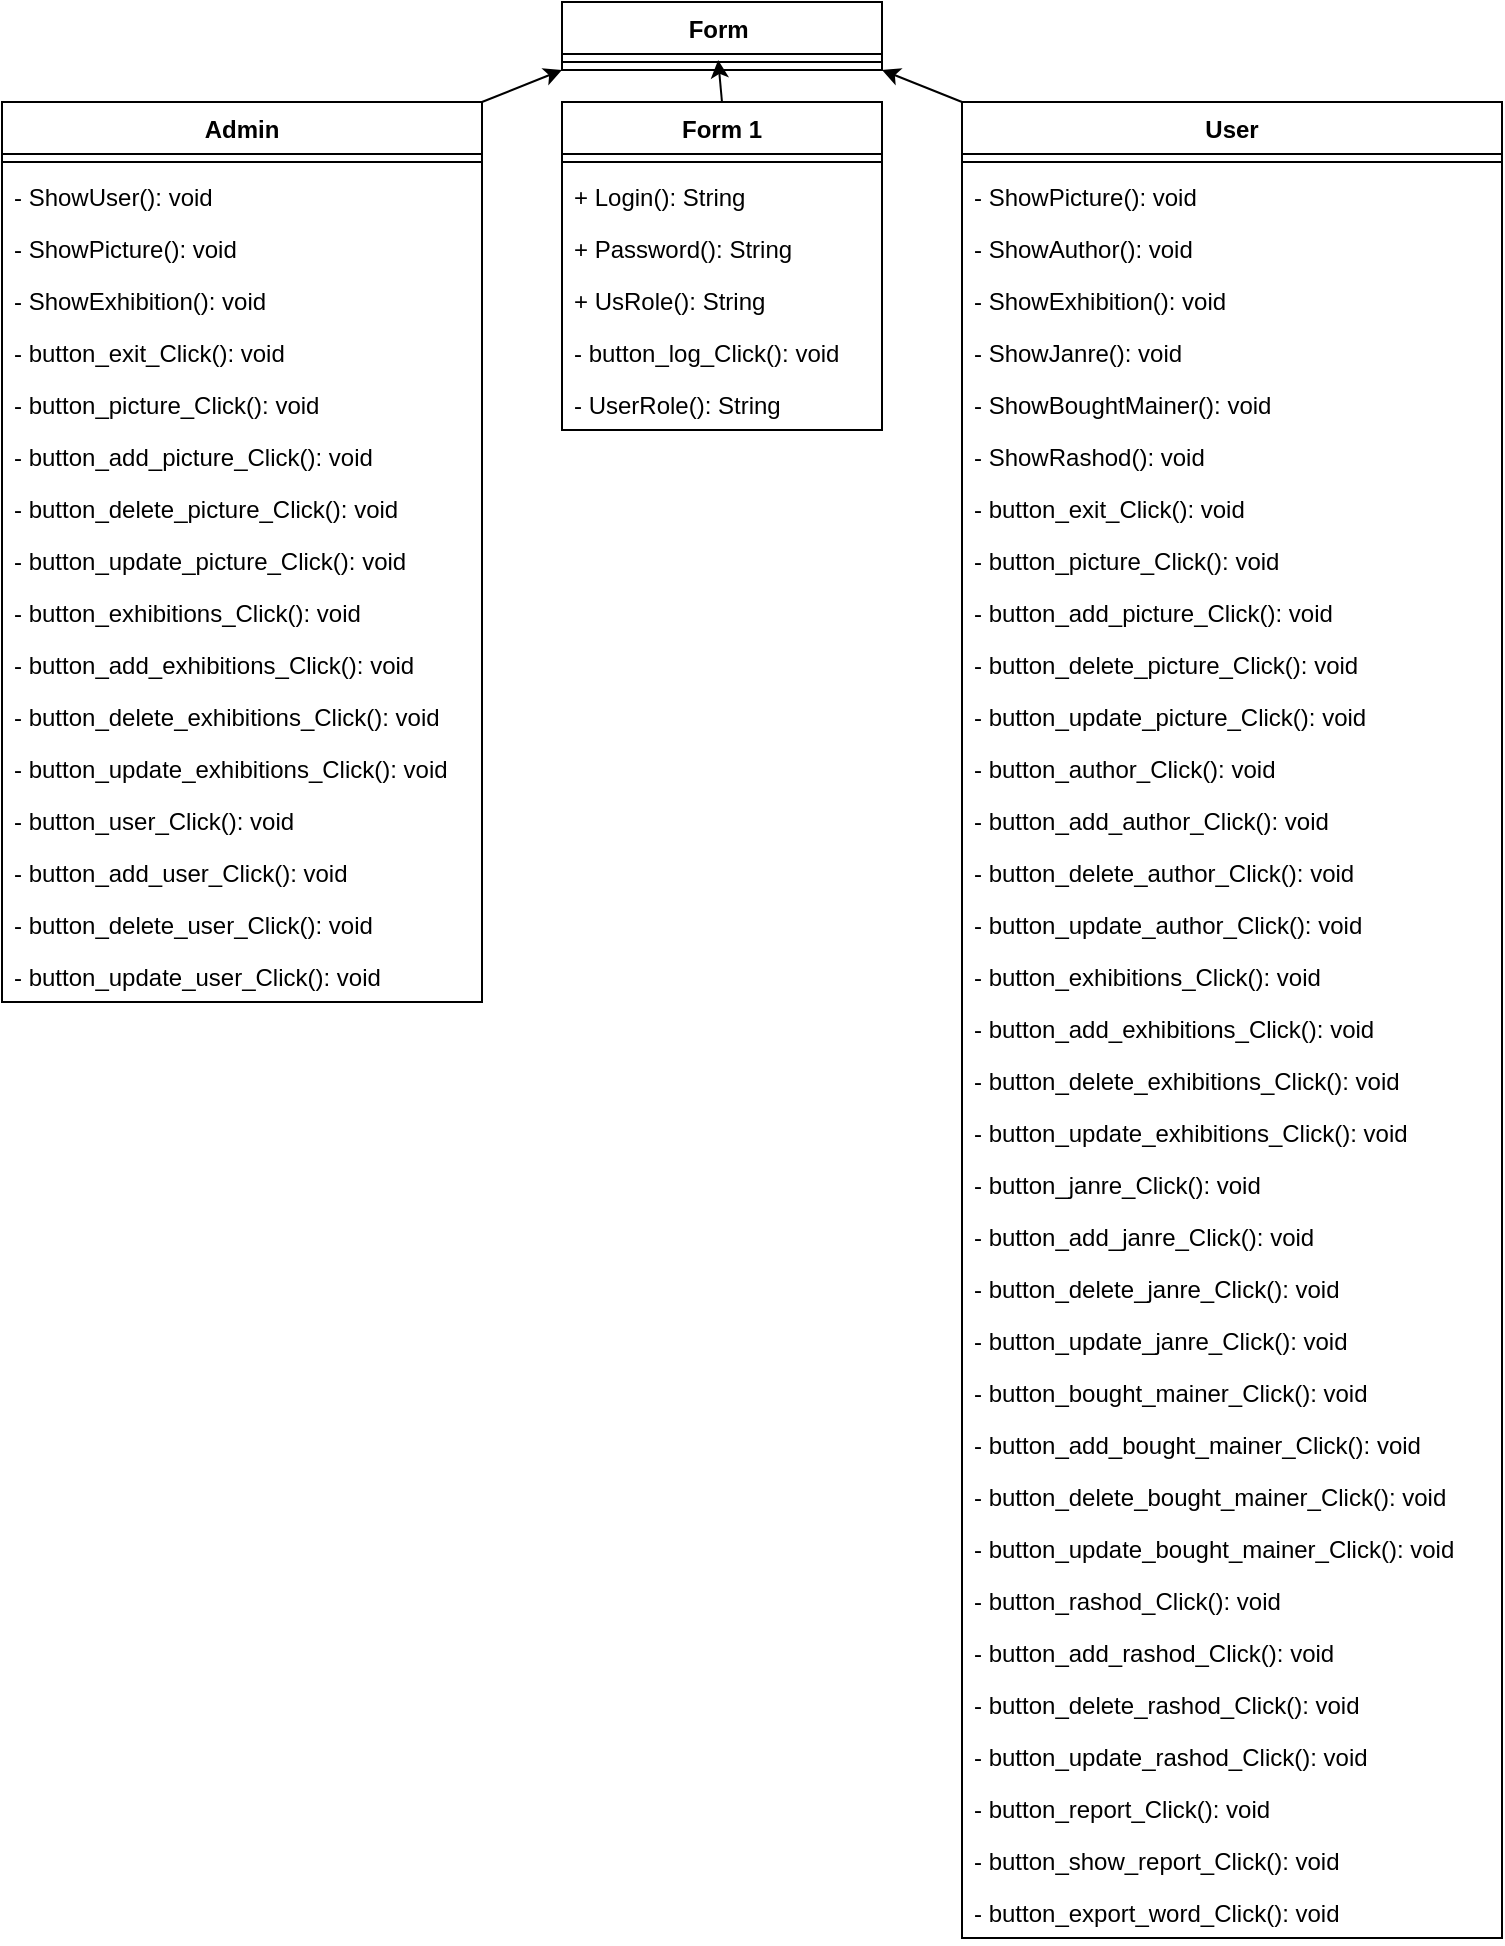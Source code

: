 <mxfile version="20.8.18" type="device"><diagram name="Страница 1" id="fVDKIBmyn388tIaC_p9M"><mxGraphModel dx="906" dy="1780" grid="1" gridSize="10" guides="1" tooltips="1" connect="1" arrows="1" fold="1" page="1" pageScale="1" pageWidth="827" pageHeight="1169" math="0" shadow="0"><root><mxCell id="0"/><mxCell id="1" parent="0"/><mxCell id="k29mCUqTMaR6BbhdZRaX-1" value="Form&amp;nbsp;" style="swimlane;fontStyle=1;align=center;verticalAlign=top;childLayout=stackLayout;horizontal=1;startSize=26;horizontalStack=0;resizeParent=1;resizeParentMax=0;resizeLast=0;collapsible=1;marginBottom=0;whiteSpace=wrap;html=1;" parent="1" vertex="1"><mxGeometry x="320" y="-1160" width="160" height="34" as="geometry"/></mxCell><mxCell id="k29mCUqTMaR6BbhdZRaX-3" value="" style="line;strokeWidth=1;fillColor=none;align=left;verticalAlign=middle;spacingTop=-1;spacingLeft=3;spacingRight=3;rotatable=0;labelPosition=right;points=[];portConstraint=eastwest;strokeColor=inherit;" parent="k29mCUqTMaR6BbhdZRaX-1" vertex="1"><mxGeometry y="26" width="160" height="8" as="geometry"/></mxCell><mxCell id="k29mCUqTMaR6BbhdZRaX-5" value="Admin&lt;br&gt;" style="swimlane;fontStyle=1;align=center;verticalAlign=top;childLayout=stackLayout;horizontal=1;startSize=26;horizontalStack=0;resizeParent=1;resizeParentMax=0;resizeLast=0;collapsible=1;marginBottom=0;whiteSpace=wrap;html=1;" parent="1" vertex="1"><mxGeometry x="40" y="-1110" width="240" height="450" as="geometry"/></mxCell><mxCell id="k29mCUqTMaR6BbhdZRaX-7" value="" style="line;strokeWidth=1;fillColor=none;align=left;verticalAlign=middle;spacingTop=-1;spacingLeft=3;spacingRight=3;rotatable=0;labelPosition=right;points=[];portConstraint=eastwest;strokeColor=inherit;" parent="k29mCUqTMaR6BbhdZRaX-5" vertex="1"><mxGeometry y="26" width="240" height="8" as="geometry"/></mxCell><mxCell id="UHsyn3VvbR_Qv15ECPNb-41" value="-&amp;nbsp;ShowUser(): void" style="text;strokeColor=none;fillColor=none;align=left;verticalAlign=top;spacingLeft=4;spacingRight=4;overflow=hidden;rotatable=0;points=[[0,0.5],[1,0.5]];portConstraint=eastwest;whiteSpace=wrap;html=1;" vertex="1" parent="k29mCUqTMaR6BbhdZRaX-5"><mxGeometry y="34" width="240" height="26" as="geometry"/></mxCell><mxCell id="k29mCUqTMaR6BbhdZRaX-8" value="- ShowPicture(): void" style="text;strokeColor=none;fillColor=none;align=left;verticalAlign=top;spacingLeft=4;spacingRight=4;overflow=hidden;rotatable=0;points=[[0,0.5],[1,0.5]];portConstraint=eastwest;whiteSpace=wrap;html=1;" parent="k29mCUqTMaR6BbhdZRaX-5" vertex="1"><mxGeometry y="60" width="240" height="26" as="geometry"/></mxCell><mxCell id="UHsyn3VvbR_Qv15ECPNb-1" value="-&amp;nbsp;ShowExhibition(): void" style="text;strokeColor=none;fillColor=none;align=left;verticalAlign=top;spacingLeft=4;spacingRight=4;overflow=hidden;rotatable=0;points=[[0,0.5],[1,0.5]];portConstraint=eastwest;whiteSpace=wrap;html=1;" vertex="1" parent="k29mCUqTMaR6BbhdZRaX-5"><mxGeometry y="86" width="240" height="26" as="geometry"/></mxCell><mxCell id="UHsyn3VvbR_Qv15ECPNb-2" value="-&amp;nbsp;button_exit_Click(): void" style="text;strokeColor=none;fillColor=none;align=left;verticalAlign=top;spacingLeft=4;spacingRight=4;overflow=hidden;rotatable=0;points=[[0,0.5],[1,0.5]];portConstraint=eastwest;whiteSpace=wrap;html=1;" vertex="1" parent="k29mCUqTMaR6BbhdZRaX-5"><mxGeometry y="112" width="240" height="26" as="geometry"/></mxCell><mxCell id="UHsyn3VvbR_Qv15ECPNb-3" value="- button_picture_Click(): void" style="text;strokeColor=none;fillColor=none;align=left;verticalAlign=top;spacingLeft=4;spacingRight=4;overflow=hidden;rotatable=0;points=[[0,0.5],[1,0.5]];portConstraint=eastwest;whiteSpace=wrap;html=1;" vertex="1" parent="k29mCUqTMaR6BbhdZRaX-5"><mxGeometry y="138" width="240" height="26" as="geometry"/></mxCell><mxCell id="UHsyn3VvbR_Qv15ECPNb-4" value="-&amp;nbsp;button_add_picture_Click(): void" style="text;strokeColor=none;fillColor=none;align=left;verticalAlign=top;spacingLeft=4;spacingRight=4;overflow=hidden;rotatable=0;points=[[0,0.5],[1,0.5]];portConstraint=eastwest;whiteSpace=wrap;html=1;" vertex="1" parent="k29mCUqTMaR6BbhdZRaX-5"><mxGeometry y="164" width="240" height="26" as="geometry"/></mxCell><mxCell id="UHsyn3VvbR_Qv15ECPNb-5" value="-&amp;nbsp;button_delete_picture_Click(): void" style="text;strokeColor=none;fillColor=none;align=left;verticalAlign=top;spacingLeft=4;spacingRight=4;overflow=hidden;rotatable=0;points=[[0,0.5],[1,0.5]];portConstraint=eastwest;whiteSpace=wrap;html=1;" vertex="1" parent="k29mCUqTMaR6BbhdZRaX-5"><mxGeometry y="190" width="240" height="26" as="geometry"/></mxCell><mxCell id="UHsyn3VvbR_Qv15ECPNb-47" value="- button_update_picture_Click(): void" style="text;strokeColor=none;fillColor=none;align=left;verticalAlign=top;spacingLeft=4;spacingRight=4;overflow=hidden;rotatable=0;points=[[0,0.5],[1,0.5]];portConstraint=eastwest;whiteSpace=wrap;html=1;" vertex="1" parent="k29mCUqTMaR6BbhdZRaX-5"><mxGeometry y="216" width="240" height="26" as="geometry"/></mxCell><mxCell id="UHsyn3VvbR_Qv15ECPNb-46" value="-&amp;nbsp;button_exhibitions_Click(): void" style="text;strokeColor=none;fillColor=none;align=left;verticalAlign=top;spacingLeft=4;spacingRight=4;overflow=hidden;rotatable=0;points=[[0,0.5],[1,0.5]];portConstraint=eastwest;whiteSpace=wrap;html=1;" vertex="1" parent="k29mCUqTMaR6BbhdZRaX-5"><mxGeometry y="242" width="240" height="26" as="geometry"/></mxCell><mxCell id="UHsyn3VvbR_Qv15ECPNb-45" value="-&amp;nbsp;button_add_exhibitions_Click(): void" style="text;strokeColor=none;fillColor=none;align=left;verticalAlign=top;spacingLeft=4;spacingRight=4;overflow=hidden;rotatable=0;points=[[0,0.5],[1,0.5]];portConstraint=eastwest;whiteSpace=wrap;html=1;" vertex="1" parent="k29mCUqTMaR6BbhdZRaX-5"><mxGeometry y="268" width="240" height="26" as="geometry"/></mxCell><mxCell id="UHsyn3VvbR_Qv15ECPNb-44" value="-&amp;nbsp;button_delete_exhibitions_Click(): void" style="text;strokeColor=none;fillColor=none;align=left;verticalAlign=top;spacingLeft=4;spacingRight=4;overflow=hidden;rotatable=0;points=[[0,0.5],[1,0.5]];portConstraint=eastwest;whiteSpace=wrap;html=1;" vertex="1" parent="k29mCUqTMaR6BbhdZRaX-5"><mxGeometry y="294" width="240" height="26" as="geometry"/></mxCell><mxCell id="UHsyn3VvbR_Qv15ECPNb-43" value="- button_update_exhibitions_Click(): void" style="text;strokeColor=none;fillColor=none;align=left;verticalAlign=top;spacingLeft=4;spacingRight=4;overflow=hidden;rotatable=0;points=[[0,0.5],[1,0.5]];portConstraint=eastwest;whiteSpace=wrap;html=1;" vertex="1" parent="k29mCUqTMaR6BbhdZRaX-5"><mxGeometry y="320" width="240" height="26" as="geometry"/></mxCell><mxCell id="UHsyn3VvbR_Qv15ECPNb-42" value="-&amp;nbsp;button_user_Click(): void" style="text;strokeColor=none;fillColor=none;align=left;verticalAlign=top;spacingLeft=4;spacingRight=4;overflow=hidden;rotatable=0;points=[[0,0.5],[1,0.5]];portConstraint=eastwest;whiteSpace=wrap;html=1;" vertex="1" parent="k29mCUqTMaR6BbhdZRaX-5"><mxGeometry y="346" width="240" height="26" as="geometry"/></mxCell><mxCell id="UHsyn3VvbR_Qv15ECPNb-50" value="-&amp;nbsp;button_add_user_Click(): void" style="text;strokeColor=none;fillColor=none;align=left;verticalAlign=top;spacingLeft=4;spacingRight=4;overflow=hidden;rotatable=0;points=[[0,0.5],[1,0.5]];portConstraint=eastwest;whiteSpace=wrap;html=1;" vertex="1" parent="k29mCUqTMaR6BbhdZRaX-5"><mxGeometry y="372" width="240" height="26" as="geometry"/></mxCell><mxCell id="UHsyn3VvbR_Qv15ECPNb-49" value="-&amp;nbsp;button_delete_user_Click(): void" style="text;strokeColor=none;fillColor=none;align=left;verticalAlign=top;spacingLeft=4;spacingRight=4;overflow=hidden;rotatable=0;points=[[0,0.5],[1,0.5]];portConstraint=eastwest;whiteSpace=wrap;html=1;" vertex="1" parent="k29mCUqTMaR6BbhdZRaX-5"><mxGeometry y="398" width="240" height="26" as="geometry"/></mxCell><mxCell id="UHsyn3VvbR_Qv15ECPNb-48" value="-&amp;nbsp;button_update_user_Click(): void" style="text;strokeColor=none;fillColor=none;align=left;verticalAlign=top;spacingLeft=4;spacingRight=4;overflow=hidden;rotatable=0;points=[[0,0.5],[1,0.5]];portConstraint=eastwest;whiteSpace=wrap;html=1;" vertex="1" parent="k29mCUqTMaR6BbhdZRaX-5"><mxGeometry y="424" width="240" height="26" as="geometry"/></mxCell><mxCell id="k29mCUqTMaR6BbhdZRaX-9" value="User" style="swimlane;fontStyle=1;align=center;verticalAlign=top;childLayout=stackLayout;horizontal=1;startSize=26;horizontalStack=0;resizeParent=1;resizeParentMax=0;resizeLast=0;collapsible=1;marginBottom=0;whiteSpace=wrap;html=1;" parent="1" vertex="1"><mxGeometry x="520" y="-1110" width="270" height="918" as="geometry"/></mxCell><mxCell id="k29mCUqTMaR6BbhdZRaX-11" value="" style="line;strokeWidth=1;fillColor=none;align=left;verticalAlign=middle;spacingTop=-1;spacingLeft=3;spacingRight=3;rotatable=0;labelPosition=right;points=[];portConstraint=eastwest;strokeColor=inherit;" parent="k29mCUqTMaR6BbhdZRaX-9" vertex="1"><mxGeometry y="26" width="270" height="8" as="geometry"/></mxCell><mxCell id="k29mCUqTMaR6BbhdZRaX-12" value="- ShowPicture(): void" style="text;strokeColor=none;fillColor=none;align=left;verticalAlign=top;spacingLeft=4;spacingRight=4;overflow=hidden;rotatable=0;points=[[0,0.5],[1,0.5]];portConstraint=eastwest;whiteSpace=wrap;html=1;" parent="k29mCUqTMaR6BbhdZRaX-9" vertex="1"><mxGeometry y="34" width="270" height="26" as="geometry"/></mxCell><mxCell id="UHsyn3VvbR_Qv15ECPNb-7" value="-&amp;nbsp;ShowAuthor(): void" style="text;strokeColor=none;fillColor=none;align=left;verticalAlign=top;spacingLeft=4;spacingRight=4;overflow=hidden;rotatable=0;points=[[0,0.5],[1,0.5]];portConstraint=eastwest;whiteSpace=wrap;html=1;" vertex="1" parent="k29mCUqTMaR6BbhdZRaX-9"><mxGeometry y="60" width="270" height="26" as="geometry"/></mxCell><mxCell id="FYygUaCbsbk5Tzw6SsPh-4" value="-&amp;nbsp;ShowExhibition(): void" style="text;strokeColor=none;fillColor=none;align=left;verticalAlign=top;spacingLeft=4;spacingRight=4;overflow=hidden;rotatable=0;points=[[0,0.5],[1,0.5]];portConstraint=eastwest;whiteSpace=wrap;html=1;" parent="k29mCUqTMaR6BbhdZRaX-9" vertex="1"><mxGeometry y="86" width="270" height="26" as="geometry"/></mxCell><mxCell id="UHsyn3VvbR_Qv15ECPNb-9" value="-&amp;nbsp;ShowJanre(): void" style="text;strokeColor=none;fillColor=none;align=left;verticalAlign=top;spacingLeft=4;spacingRight=4;overflow=hidden;rotatable=0;points=[[0,0.5],[1,0.5]];portConstraint=eastwest;whiteSpace=wrap;html=1;" vertex="1" parent="k29mCUqTMaR6BbhdZRaX-9"><mxGeometry y="112" width="270" height="26" as="geometry"/></mxCell><mxCell id="UHsyn3VvbR_Qv15ECPNb-12" value="-&amp;nbsp;ShowBoughtMainer(): void" style="text;strokeColor=none;fillColor=none;align=left;verticalAlign=top;spacingLeft=4;spacingRight=4;overflow=hidden;rotatable=0;points=[[0,0.5],[1,0.5]];portConstraint=eastwest;whiteSpace=wrap;html=1;" vertex="1" parent="k29mCUqTMaR6BbhdZRaX-9"><mxGeometry y="138" width="270" height="26" as="geometry"/></mxCell><mxCell id="UHsyn3VvbR_Qv15ECPNb-11" value="-&amp;nbsp;ShowRashod(): void" style="text;strokeColor=none;fillColor=none;align=left;verticalAlign=top;spacingLeft=4;spacingRight=4;overflow=hidden;rotatable=0;points=[[0,0.5],[1,0.5]];portConstraint=eastwest;whiteSpace=wrap;html=1;" vertex="1" parent="k29mCUqTMaR6BbhdZRaX-9"><mxGeometry y="164" width="270" height="26" as="geometry"/></mxCell><mxCell id="FYygUaCbsbk5Tzw6SsPh-8" value="-&amp;nbsp;button_exit_Click(): void" style="text;strokeColor=none;fillColor=none;align=left;verticalAlign=top;spacingLeft=4;spacingRight=4;overflow=hidden;rotatable=0;points=[[0,0.5],[1,0.5]];portConstraint=eastwest;whiteSpace=wrap;html=1;" parent="k29mCUqTMaR6BbhdZRaX-9" vertex="1"><mxGeometry y="190" width="270" height="26" as="geometry"/></mxCell><mxCell id="FYygUaCbsbk5Tzw6SsPh-9" value="- button_picture_Click(): void" style="text;strokeColor=none;fillColor=none;align=left;verticalAlign=top;spacingLeft=4;spacingRight=4;overflow=hidden;rotatable=0;points=[[0,0.5],[1,0.5]];portConstraint=eastwest;whiteSpace=wrap;html=1;" parent="k29mCUqTMaR6BbhdZRaX-9" vertex="1"><mxGeometry y="216" width="270" height="26" as="geometry"/></mxCell><mxCell id="FYygUaCbsbk5Tzw6SsPh-10" value="-&amp;nbsp;button_add_picture_Click(): void" style="text;strokeColor=none;fillColor=none;align=left;verticalAlign=top;spacingLeft=4;spacingRight=4;overflow=hidden;rotatable=0;points=[[0,0.5],[1,0.5]];portConstraint=eastwest;whiteSpace=wrap;html=1;" parent="k29mCUqTMaR6BbhdZRaX-9" vertex="1"><mxGeometry y="242" width="270" height="26" as="geometry"/></mxCell><mxCell id="UHsyn3VvbR_Qv15ECPNb-20" value="-&amp;nbsp;button_delete_picture_Click(): void" style="text;strokeColor=none;fillColor=none;align=left;verticalAlign=top;spacingLeft=4;spacingRight=4;overflow=hidden;rotatable=0;points=[[0,0.5],[1,0.5]];portConstraint=eastwest;whiteSpace=wrap;html=1;" vertex="1" parent="k29mCUqTMaR6BbhdZRaX-9"><mxGeometry y="268" width="270" height="26" as="geometry"/></mxCell><mxCell id="UHsyn3VvbR_Qv15ECPNb-19" value="- button_update_picture_Click(): void" style="text;strokeColor=none;fillColor=none;align=left;verticalAlign=top;spacingLeft=4;spacingRight=4;overflow=hidden;rotatable=0;points=[[0,0.5],[1,0.5]];portConstraint=eastwest;whiteSpace=wrap;html=1;" vertex="1" parent="k29mCUqTMaR6BbhdZRaX-9"><mxGeometry y="294" width="270" height="26" as="geometry"/></mxCell><mxCell id="UHsyn3VvbR_Qv15ECPNb-18" value="- button_author_Click(): void" style="text;strokeColor=none;fillColor=none;align=left;verticalAlign=top;spacingLeft=4;spacingRight=4;overflow=hidden;rotatable=0;points=[[0,0.5],[1,0.5]];portConstraint=eastwest;whiteSpace=wrap;html=1;" vertex="1" parent="k29mCUqTMaR6BbhdZRaX-9"><mxGeometry y="320" width="270" height="26" as="geometry"/></mxCell><mxCell id="UHsyn3VvbR_Qv15ECPNb-17" value="-&amp;nbsp;button_add_author_Click(): void" style="text;strokeColor=none;fillColor=none;align=left;verticalAlign=top;spacingLeft=4;spacingRight=4;overflow=hidden;rotatable=0;points=[[0,0.5],[1,0.5]];portConstraint=eastwest;whiteSpace=wrap;html=1;" vertex="1" parent="k29mCUqTMaR6BbhdZRaX-9"><mxGeometry y="346" width="270" height="26" as="geometry"/></mxCell><mxCell id="UHsyn3VvbR_Qv15ECPNb-16" value="-&amp;nbsp;button_delete_author_Click(): void" style="text;strokeColor=none;fillColor=none;align=left;verticalAlign=top;spacingLeft=4;spacingRight=4;overflow=hidden;rotatable=0;points=[[0,0.5],[1,0.5]];portConstraint=eastwest;whiteSpace=wrap;html=1;" vertex="1" parent="k29mCUqTMaR6BbhdZRaX-9"><mxGeometry y="372" width="270" height="26" as="geometry"/></mxCell><mxCell id="UHsyn3VvbR_Qv15ECPNb-15" value="-&amp;nbsp;button_update_author_Click(): void" style="text;strokeColor=none;fillColor=none;align=left;verticalAlign=top;spacingLeft=4;spacingRight=4;overflow=hidden;rotatable=0;points=[[0,0.5],[1,0.5]];portConstraint=eastwest;whiteSpace=wrap;html=1;" vertex="1" parent="k29mCUqTMaR6BbhdZRaX-9"><mxGeometry y="398" width="270" height="26" as="geometry"/></mxCell><mxCell id="UHsyn3VvbR_Qv15ECPNb-27" value="-&amp;nbsp;button_exhibitions_Click(): void" style="text;strokeColor=none;fillColor=none;align=left;verticalAlign=top;spacingLeft=4;spacingRight=4;overflow=hidden;rotatable=0;points=[[0,0.5],[1,0.5]];portConstraint=eastwest;whiteSpace=wrap;html=1;" vertex="1" parent="k29mCUqTMaR6BbhdZRaX-9"><mxGeometry y="424" width="270" height="26" as="geometry"/></mxCell><mxCell id="UHsyn3VvbR_Qv15ECPNb-26" value="-&amp;nbsp;button_add_exhibitions_Click(): void" style="text;strokeColor=none;fillColor=none;align=left;verticalAlign=top;spacingLeft=4;spacingRight=4;overflow=hidden;rotatable=0;points=[[0,0.5],[1,0.5]];portConstraint=eastwest;whiteSpace=wrap;html=1;" vertex="1" parent="k29mCUqTMaR6BbhdZRaX-9"><mxGeometry y="450" width="270" height="26" as="geometry"/></mxCell><mxCell id="UHsyn3VvbR_Qv15ECPNb-25" value="-&amp;nbsp;button_delete_exhibitions_Click(): void" style="text;strokeColor=none;fillColor=none;align=left;verticalAlign=top;spacingLeft=4;spacingRight=4;overflow=hidden;rotatable=0;points=[[0,0.5],[1,0.5]];portConstraint=eastwest;whiteSpace=wrap;html=1;" vertex="1" parent="k29mCUqTMaR6BbhdZRaX-9"><mxGeometry y="476" width="270" height="26" as="geometry"/></mxCell><mxCell id="UHsyn3VvbR_Qv15ECPNb-24" value="- button_update_exhibitions_Click(): void" style="text;strokeColor=none;fillColor=none;align=left;verticalAlign=top;spacingLeft=4;spacingRight=4;overflow=hidden;rotatable=0;points=[[0,0.5],[1,0.5]];portConstraint=eastwest;whiteSpace=wrap;html=1;" vertex="1" parent="k29mCUqTMaR6BbhdZRaX-9"><mxGeometry y="502" width="270" height="26" as="geometry"/></mxCell><mxCell id="UHsyn3VvbR_Qv15ECPNb-23" value="-&amp;nbsp;button_janre_Click(): void" style="text;strokeColor=none;fillColor=none;align=left;verticalAlign=top;spacingLeft=4;spacingRight=4;overflow=hidden;rotatable=0;points=[[0,0.5],[1,0.5]];portConstraint=eastwest;whiteSpace=wrap;html=1;" vertex="1" parent="k29mCUqTMaR6BbhdZRaX-9"><mxGeometry y="528" width="270" height="26" as="geometry"/></mxCell><mxCell id="UHsyn3VvbR_Qv15ECPNb-22" value="-&amp;nbsp;button_add_janre_Click(): void" style="text;strokeColor=none;fillColor=none;align=left;verticalAlign=top;spacingLeft=4;spacingRight=4;overflow=hidden;rotatable=0;points=[[0,0.5],[1,0.5]];portConstraint=eastwest;whiteSpace=wrap;html=1;" vertex="1" parent="k29mCUqTMaR6BbhdZRaX-9"><mxGeometry y="554" width="270" height="26" as="geometry"/></mxCell><mxCell id="UHsyn3VvbR_Qv15ECPNb-21" value="-&amp;nbsp;button_delete_janre_Click(): void" style="text;strokeColor=none;fillColor=none;align=left;verticalAlign=top;spacingLeft=4;spacingRight=4;overflow=hidden;rotatable=0;points=[[0,0.5],[1,0.5]];portConstraint=eastwest;whiteSpace=wrap;html=1;" vertex="1" parent="k29mCUqTMaR6BbhdZRaX-9"><mxGeometry y="580" width="270" height="26" as="geometry"/></mxCell><mxCell id="UHsyn3VvbR_Qv15ECPNb-31" value="-&amp;nbsp;button_update_janre_Click(): void" style="text;strokeColor=none;fillColor=none;align=left;verticalAlign=top;spacingLeft=4;spacingRight=4;overflow=hidden;rotatable=0;points=[[0,0.5],[1,0.5]];portConstraint=eastwest;whiteSpace=wrap;html=1;" vertex="1" parent="k29mCUqTMaR6BbhdZRaX-9"><mxGeometry y="606" width="270" height="26" as="geometry"/></mxCell><mxCell id="UHsyn3VvbR_Qv15ECPNb-30" value="-&amp;nbsp;button_bought_mainer_Click(): void" style="text;strokeColor=none;fillColor=none;align=left;verticalAlign=top;spacingLeft=4;spacingRight=4;overflow=hidden;rotatable=0;points=[[0,0.5],[1,0.5]];portConstraint=eastwest;whiteSpace=wrap;html=1;" vertex="1" parent="k29mCUqTMaR6BbhdZRaX-9"><mxGeometry y="632" width="270" height="26" as="geometry"/></mxCell><mxCell id="UHsyn3VvbR_Qv15ECPNb-29" value="-&amp;nbsp;button_add_bought_mainer_Click(): void" style="text;strokeColor=none;fillColor=none;align=left;verticalAlign=top;spacingLeft=4;spacingRight=4;overflow=hidden;rotatable=0;points=[[0,0.5],[1,0.5]];portConstraint=eastwest;whiteSpace=wrap;html=1;" vertex="1" parent="k29mCUqTMaR6BbhdZRaX-9"><mxGeometry y="658" width="270" height="26" as="geometry"/></mxCell><mxCell id="UHsyn3VvbR_Qv15ECPNb-28" value="-&amp;nbsp;button_delete_bought_mainer_Click(): void" style="text;strokeColor=none;fillColor=none;align=left;verticalAlign=top;spacingLeft=4;spacingRight=4;overflow=hidden;rotatable=0;points=[[0,0.5],[1,0.5]];portConstraint=eastwest;whiteSpace=wrap;html=1;" vertex="1" parent="k29mCUqTMaR6BbhdZRaX-9"><mxGeometry y="684" width="270" height="26" as="geometry"/></mxCell><mxCell id="UHsyn3VvbR_Qv15ECPNb-36" value="- button_update_bought_mainer_Click(): void" style="text;strokeColor=none;fillColor=none;align=left;verticalAlign=top;spacingLeft=4;spacingRight=4;overflow=hidden;rotatable=0;points=[[0,0.5],[1,0.5]];portConstraint=eastwest;whiteSpace=wrap;html=1;" vertex="1" parent="k29mCUqTMaR6BbhdZRaX-9"><mxGeometry y="710" width="270" height="26" as="geometry"/></mxCell><mxCell id="UHsyn3VvbR_Qv15ECPNb-35" value="-&amp;nbsp;button_rashod_Click(): void" style="text;strokeColor=none;fillColor=none;align=left;verticalAlign=top;spacingLeft=4;spacingRight=4;overflow=hidden;rotatable=0;points=[[0,0.5],[1,0.5]];portConstraint=eastwest;whiteSpace=wrap;html=1;" vertex="1" parent="k29mCUqTMaR6BbhdZRaX-9"><mxGeometry y="736" width="270" height="26" as="geometry"/></mxCell><mxCell id="UHsyn3VvbR_Qv15ECPNb-34" value="-&amp;nbsp;button_add_rashod_Click(): void" style="text;strokeColor=none;fillColor=none;align=left;verticalAlign=top;spacingLeft=4;spacingRight=4;overflow=hidden;rotatable=0;points=[[0,0.5],[1,0.5]];portConstraint=eastwest;whiteSpace=wrap;html=1;" vertex="1" parent="k29mCUqTMaR6BbhdZRaX-9"><mxGeometry y="762" width="270" height="26" as="geometry"/></mxCell><mxCell id="UHsyn3VvbR_Qv15ECPNb-33" value="-&amp;nbsp;button_delete_rashod_Click(): void" style="text;strokeColor=none;fillColor=none;align=left;verticalAlign=top;spacingLeft=4;spacingRight=4;overflow=hidden;rotatable=0;points=[[0,0.5],[1,0.5]];portConstraint=eastwest;whiteSpace=wrap;html=1;" vertex="1" parent="k29mCUqTMaR6BbhdZRaX-9"><mxGeometry y="788" width="270" height="26" as="geometry"/></mxCell><mxCell id="UHsyn3VvbR_Qv15ECPNb-32" value="-&amp;nbsp;button_update_rashod_Click(): void" style="text;strokeColor=none;fillColor=none;align=left;verticalAlign=top;spacingLeft=4;spacingRight=4;overflow=hidden;rotatable=0;points=[[0,0.5],[1,0.5]];portConstraint=eastwest;whiteSpace=wrap;html=1;" vertex="1" parent="k29mCUqTMaR6BbhdZRaX-9"><mxGeometry y="814" width="270" height="26" as="geometry"/></mxCell><mxCell id="UHsyn3VvbR_Qv15ECPNb-38" value="-&amp;nbsp;button_report_Click(): void" style="text;strokeColor=none;fillColor=none;align=left;verticalAlign=top;spacingLeft=4;spacingRight=4;overflow=hidden;rotatable=0;points=[[0,0.5],[1,0.5]];portConstraint=eastwest;whiteSpace=wrap;html=1;" vertex="1" parent="k29mCUqTMaR6BbhdZRaX-9"><mxGeometry y="840" width="270" height="26" as="geometry"/></mxCell><mxCell id="UHsyn3VvbR_Qv15ECPNb-37" value="-&amp;nbsp;button_show_report_Click(): void" style="text;strokeColor=none;fillColor=none;align=left;verticalAlign=top;spacingLeft=4;spacingRight=4;overflow=hidden;rotatable=0;points=[[0,0.5],[1,0.5]];portConstraint=eastwest;whiteSpace=wrap;html=1;" vertex="1" parent="k29mCUqTMaR6BbhdZRaX-9"><mxGeometry y="866" width="270" height="26" as="geometry"/></mxCell><mxCell id="UHsyn3VvbR_Qv15ECPNb-39" value="-&amp;nbsp;button_export_word_Click(): void" style="text;strokeColor=none;fillColor=none;align=left;verticalAlign=top;spacingLeft=4;spacingRight=4;overflow=hidden;rotatable=0;points=[[0,0.5],[1,0.5]];portConstraint=eastwest;whiteSpace=wrap;html=1;" vertex="1" parent="k29mCUqTMaR6BbhdZRaX-9"><mxGeometry y="892" width="270" height="26" as="geometry"/></mxCell><mxCell id="k29mCUqTMaR6BbhdZRaX-13" value="Form 1" style="swimlane;fontStyle=1;align=center;verticalAlign=top;childLayout=stackLayout;horizontal=1;startSize=26;horizontalStack=0;resizeParent=1;resizeParentMax=0;resizeLast=0;collapsible=1;marginBottom=0;whiteSpace=wrap;html=1;" parent="1" vertex="1"><mxGeometry x="320" y="-1110" width="160" height="164" as="geometry"/></mxCell><mxCell id="k29mCUqTMaR6BbhdZRaX-15" value="" style="line;strokeWidth=1;fillColor=none;align=left;verticalAlign=middle;spacingTop=-1;spacingLeft=3;spacingRight=3;rotatable=0;labelPosition=right;points=[];portConstraint=eastwest;strokeColor=inherit;" parent="k29mCUqTMaR6BbhdZRaX-13" vertex="1"><mxGeometry y="26" width="160" height="8" as="geometry"/></mxCell><mxCell id="UHsyn3VvbR_Qv15ECPNb-6" value="+ Login(): String" style="text;strokeColor=none;fillColor=none;align=left;verticalAlign=top;spacingLeft=4;spacingRight=4;overflow=hidden;rotatable=0;points=[[0,0.5],[1,0.5]];portConstraint=eastwest;whiteSpace=wrap;html=1;" vertex="1" parent="k29mCUqTMaR6BbhdZRaX-13"><mxGeometry y="34" width="160" height="26" as="geometry"/></mxCell><mxCell id="k29mCUqTMaR6BbhdZRaX-16" value="+ Password(): String" style="text;strokeColor=none;fillColor=none;align=left;verticalAlign=top;spacingLeft=4;spacingRight=4;overflow=hidden;rotatable=0;points=[[0,0.5],[1,0.5]];portConstraint=eastwest;whiteSpace=wrap;html=1;" parent="k29mCUqTMaR6BbhdZRaX-13" vertex="1"><mxGeometry y="60" width="160" height="26" as="geometry"/></mxCell><mxCell id="k29mCUqTMaR6BbhdZRaX-21" value="+ UsRole(): String" style="text;strokeColor=none;fillColor=none;align=left;verticalAlign=top;spacingLeft=4;spacingRight=4;overflow=hidden;rotatable=0;points=[[0,0.5],[1,0.5]];portConstraint=eastwest;whiteSpace=wrap;html=1;" parent="k29mCUqTMaR6BbhdZRaX-13" vertex="1"><mxGeometry y="86" width="160" height="26" as="geometry"/></mxCell><mxCell id="k29mCUqTMaR6BbhdZRaX-22" value="- button_log_Click(): void" style="text;strokeColor=none;fillColor=none;align=left;verticalAlign=top;spacingLeft=4;spacingRight=4;overflow=hidden;rotatable=0;points=[[0,0.5],[1,0.5]];portConstraint=eastwest;whiteSpace=wrap;html=1;" parent="k29mCUqTMaR6BbhdZRaX-13" vertex="1"><mxGeometry y="112" width="160" height="26" as="geometry"/></mxCell><mxCell id="k29mCUqTMaR6BbhdZRaX-24" value="- UserRole(): String" style="text;strokeColor=none;fillColor=none;align=left;verticalAlign=top;spacingLeft=4;spacingRight=4;overflow=hidden;rotatable=0;points=[[0,0.5],[1,0.5]];portConstraint=eastwest;whiteSpace=wrap;html=1;" parent="k29mCUqTMaR6BbhdZRaX-13" vertex="1"><mxGeometry y="138" width="160" height="26" as="geometry"/></mxCell><mxCell id="k29mCUqTMaR6BbhdZRaX-18" value="" style="endArrow=classic;html=1;rounded=0;exitX=1;exitY=0;exitDx=0;exitDy=0;entryX=0;entryY=1;entryDx=0;entryDy=0;" parent="1" source="k29mCUqTMaR6BbhdZRaX-5" target="k29mCUqTMaR6BbhdZRaX-1" edge="1"><mxGeometry width="50" height="50" relative="1" as="geometry"><mxPoint x="234" y="-960" as="sourcePoint"/><mxPoint x="514" y="-830" as="targetPoint"/></mxGeometry></mxCell><mxCell id="k29mCUqTMaR6BbhdZRaX-19" value="" style="endArrow=classic;html=1;rounded=0;exitX=0.5;exitY=0;exitDx=0;exitDy=0;entryX=0.488;entryY=0.375;entryDx=0;entryDy=0;entryPerimeter=0;" parent="1" source="k29mCUqTMaR6BbhdZRaX-13" target="k29mCUqTMaR6BbhdZRaX-3" edge="1"><mxGeometry width="50" height="50" relative="1" as="geometry"><mxPoint x="464" y="-780" as="sourcePoint"/><mxPoint x="514" y="-830" as="targetPoint"/></mxGeometry></mxCell><mxCell id="k29mCUqTMaR6BbhdZRaX-20" value="" style="endArrow=classic;html=1;rounded=0;exitX=0;exitY=0;exitDx=0;exitDy=0;entryX=1;entryY=1;entryDx=0;entryDy=0;" parent="1" source="k29mCUqTMaR6BbhdZRaX-9" target="k29mCUqTMaR6BbhdZRaX-1" edge="1"><mxGeometry width="50" height="50" relative="1" as="geometry"><mxPoint x="464" y="-780" as="sourcePoint"/><mxPoint x="514" y="-830" as="targetPoint"/></mxGeometry></mxCell></root></mxGraphModel></diagram></mxfile>
